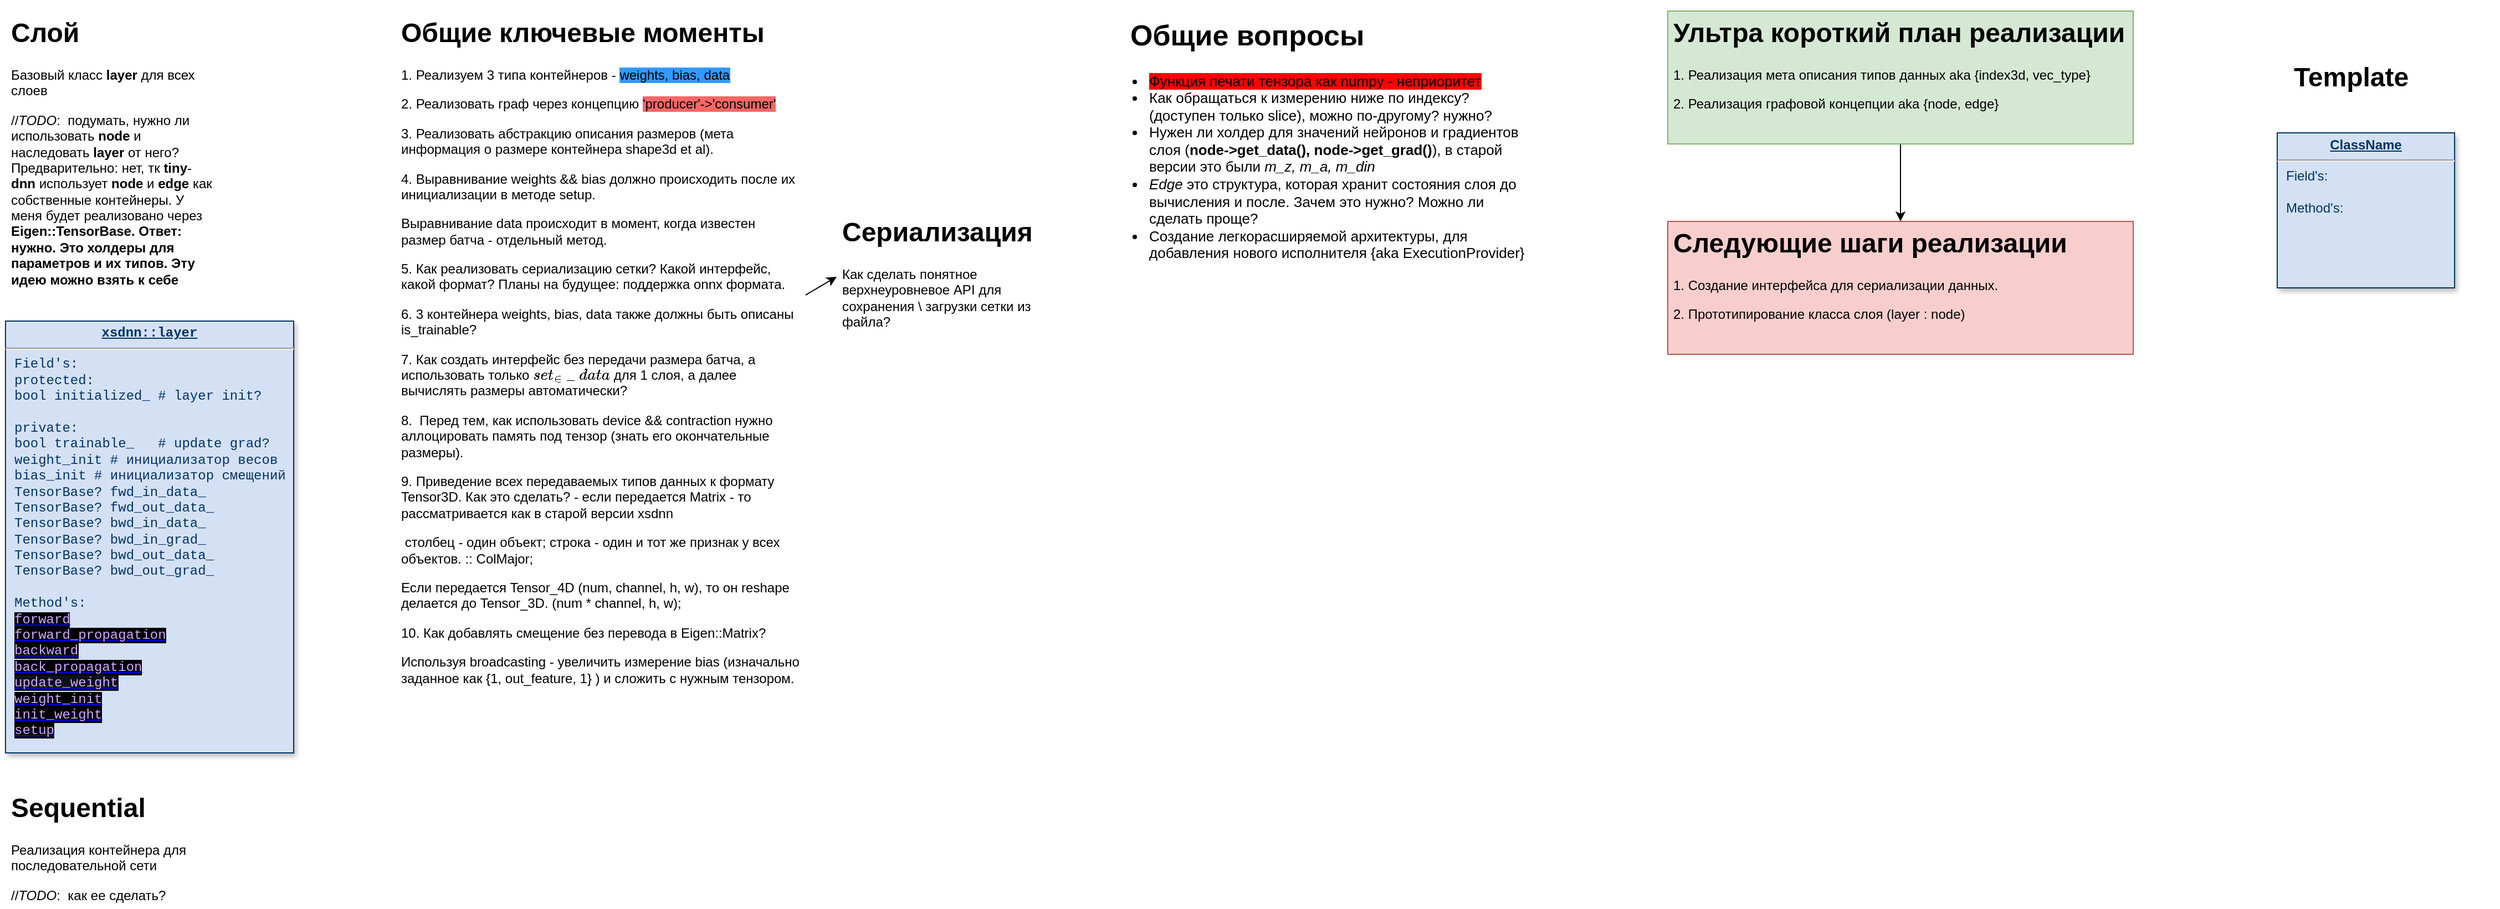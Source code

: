 <mxfile version="20.8.10" type="github" pages="10">
  <diagram name="xsdnn::main" id="efa7a0a1-bf9b-a30e-e6df-94a7791c09e9">
    <mxGraphModel dx="1312" dy="804" grid="1" gridSize="10" guides="1" tooltips="1" connect="1" arrows="1" fold="1" page="1" pageScale="1" pageWidth="2339" pageHeight="3300" background="none" math="0" shadow="0">
      <root>
        <mxCell id="0" />
        <mxCell id="1" parent="0" />
        <mxCell id="3jrJSmBCQ7t12A0o4Kmw-114" value="&lt;p style=&quot;margin: 0px; margin-top: 4px; text-align: center; text-decoration: underline;&quot;&gt;&lt;strong&gt;ClassName&lt;/strong&gt;&lt;/p&gt;&lt;hr&gt;&lt;p style=&quot;margin: 0px; margin-left: 8px;&quot;&gt;Field&#39;s:&lt;/p&gt;&lt;p style=&quot;margin: 0px; margin-left: 8px;&quot;&gt;&lt;br&gt;&lt;/p&gt;&lt;p style=&quot;margin: 0px; margin-left: 8px;&quot;&gt;Method&#39;s:&lt;/p&gt;" style="verticalAlign=top;align=left;overflow=fill;fontSize=12;fontFamily=Helvetica;html=1;strokeColor=#003366;shadow=1;fillColor=#D4E1F5;fontColor=#003366" parent="1" vertex="1">
          <mxGeometry x="2090" y="120" width="160" height="140" as="geometry" />
        </mxCell>
        <mxCell id="3jrJSmBCQ7t12A0o4Kmw-115" value="&lt;h1&gt;Слой&lt;/h1&gt;&lt;p&gt;Базовый класс &lt;b&gt;layer &lt;/b&gt;для всех слоев&lt;/p&gt;&lt;p&gt;&lt;span style=&quot;text-align: center;&quot;&gt;//&lt;i&gt;TODO&lt;/i&gt;:&amp;nbsp; подумать, нужно ли использовать &lt;b&gt;node&lt;/b&gt; и наследовать &lt;b&gt;layer&lt;/b&gt; от него? Предварительно: нет, тк &lt;b&gt;tiny&lt;/b&gt;-&lt;b&gt;dnn&lt;/b&gt; использует &lt;b&gt;node&lt;/b&gt; и &lt;b&gt;edge&lt;/b&gt; как собственные контейнеры. У меня будет реализовано через &lt;b&gt;Eigen::TensorBase. Ответ: нужно. Это холдеры для параметров и их типов. Эту идею можно взять к себе&lt;/b&gt;&lt;/span&gt;&lt;br&gt;&lt;/p&gt;&lt;p&gt;&lt;br&gt;&lt;/p&gt;" style="text;html=1;strokeColor=none;fillColor=none;spacing=5;spacingTop=-20;whiteSpace=wrap;overflow=hidden;rounded=0;" parent="1" vertex="1">
          <mxGeometry x="40" y="10" width="190" height="250" as="geometry" />
        </mxCell>
        <mxCell id="3jrJSmBCQ7t12A0o4Kmw-116" value="&lt;h1&gt;Template&lt;/h1&gt;" style="text;html=1;strokeColor=none;fillColor=none;spacing=5;spacingTop=-20;whiteSpace=wrap;overflow=hidden;rounded=0;" parent="1" vertex="1">
          <mxGeometry x="2100" y="50" width="190" height="50" as="geometry" />
        </mxCell>
        <mxCell id="3jrJSmBCQ7t12A0o4Kmw-117" value="&lt;p style=&quot;margin: 0px; margin-top: 4px; text-align: center; text-decoration: underline;&quot;&gt;&lt;b&gt;xsdnn::layer&lt;/b&gt;&lt;/p&gt;&lt;hr&gt;&lt;p style=&quot;margin: 0px; margin-left: 8px;&quot;&gt;Field&#39;s:&lt;/p&gt;&lt;p style=&quot;margin: 0px; margin-left: 8px;&quot;&gt;protected:&lt;/p&gt;&lt;p style=&quot;margin: 0px; margin-left: 8px;&quot;&gt;bool initialized_ # layer init?&lt;/p&gt;&lt;p style=&quot;margin: 0px; margin-left: 8px;&quot;&gt;&lt;br&gt;&lt;/p&gt;&lt;p style=&quot;margin: 0px; margin-left: 8px;&quot;&gt;private:&lt;/p&gt;&lt;p style=&quot;margin: 0px 0px 0px 8px;&quot;&gt;bool trainable_&amp;nbsp; &amp;nbsp;# update grad?&lt;/p&gt;&lt;p style=&quot;margin: 0px 0px 0px 8px;&quot;&gt;weight_init # инициализатор весов&lt;/p&gt;&lt;p style=&quot;margin: 0px 0px 0px 8px;&quot;&gt;bias_init # инициализатор смещений&lt;/p&gt;&lt;p style=&quot;margin: 0px; margin-left: 8px;&quot;&gt;TensorBase? fwd_in_data_&lt;/p&gt;&lt;p style=&quot;margin: 0px; margin-left: 8px;&quot;&gt;TensorBase? fwd_out_data_&lt;br&gt;&lt;/p&gt;&lt;p style=&quot;margin: 0px; margin-left: 8px;&quot;&gt;TensorBase? bwd_in_data_&lt;br&gt;&lt;/p&gt;&lt;p style=&quot;margin: 0px; margin-left: 8px;&quot;&gt;TensorBase? bwd_in_grad_&lt;br&gt;&lt;/p&gt;&lt;p style=&quot;margin: 0px; margin-left: 8px;&quot;&gt;TensorBase? bwd_out_data_&lt;br&gt;&lt;/p&gt;&lt;p style=&quot;margin: 0px; margin-left: 8px;&quot;&gt;TensorBase? bwd_out_grad_&lt;br&gt;&lt;/p&gt;&lt;p style=&quot;margin: 0px; margin-left: 8px;&quot;&gt;&lt;br&gt;&lt;/p&gt;&lt;p style=&quot;margin: 0px; margin-left: 8px;&quot;&gt;Method&#39;s:&lt;/p&gt;&lt;p style=&quot;margin: 0px; margin-left: 8px;&quot;&gt;&lt;a href=&quot;data:page/id,acLyr5f8MV2qwVlqdKkI&quot;&gt;&lt;font face=&quot;ui-monospace, SFMono-Regular, SF Mono, Menlo, Consolas, Liberation Mono, monospace&quot; color=&quot;#d2a8ff&quot; style=&quot;background-color: rgb(0, 0, 0);&quot;&gt;forward&lt;/font&gt;&lt;/a&gt;&lt;/p&gt;&lt;p style=&quot;margin: 0px; margin-left: 8px;&quot;&gt;&lt;a href=&quot;data:page/id,P51iXEZZl-BP7aw9WZGj&quot;&gt;&lt;font face=&quot;ui-monospace, SFMono-Regular, SF Mono, Menlo, Consolas, Liberation Mono, monospace&quot; color=&quot;#d2a8ff&quot; style=&quot;background-color: rgb(0, 0, 0);&quot;&gt;forward_propagation&lt;/font&gt;&lt;/a&gt;&lt;/p&gt;&lt;p style=&quot;margin: 0px; margin-left: 8px;&quot;&gt;&lt;a href=&quot;data:page/id,9vZ8QekkStvvB2-BGn0U&quot;&gt;&lt;font face=&quot;ui-monospace, SFMono-Regular, SF Mono, Menlo, Consolas, Liberation Mono, monospace&quot; color=&quot;#d2a8ff&quot; style=&quot;background-color: rgb(0, 0, 0);&quot;&gt;backward&lt;/font&gt;&lt;/a&gt;&lt;/p&gt;&lt;p style=&quot;margin: 0px; margin-left: 8px;&quot;&gt;&lt;a href=&quot;data:page/id,YzGOiIOgP3fO_uxTNOQc&quot;&gt;&lt;font face=&quot;ui-monospace, SFMono-Regular, SF Mono, Menlo, Consolas, Liberation Mono, monospace&quot; color=&quot;#d2a8ff&quot; style=&quot;background-color: rgb(0, 0, 0);&quot;&gt;back_propagation&lt;/font&gt;&lt;/a&gt;&lt;/p&gt;&lt;p style=&quot;margin: 0px; margin-left: 8px;&quot;&gt;&lt;span style=&quot;font-family: ui-monospace, SFMono-Regular, &amp;quot;SF Mono&amp;quot;, Menlo, Consolas, &amp;quot;Liberation Mono&amp;quot;, monospace; background-color: rgb(13, 17, 23);&quot;&gt;&lt;a style=&quot;&quot; href=&quot;data:page/id,1ntwXYWYcS74xLM6uAJB&quot;&gt;&lt;font color=&quot;#d2a8ff&quot;&gt;update_weight&lt;/font&gt;&lt;/a&gt;&lt;/span&gt;&lt;br&gt;&lt;/p&gt;&lt;p style=&quot;margin: 0px; margin-left: 8px;&quot;&gt;&lt;a style=&quot;background-color: rgb(0, 0, 0);&quot; href=&quot;data:page/id,imFPhnd7Cz6RNdqDAHEO&quot;&gt;&lt;font face=&quot;ui-monospace, SFMono-Regular, SF Mono, Menlo, Consolas, Liberation Mono, monospace&quot; color=&quot;#d2a8ff&quot;&gt;weight_init&lt;/font&gt;&lt;/a&gt;&lt;/p&gt;&lt;p style=&quot;margin: 0px; margin-left: 8px;&quot;&gt;&lt;a style=&quot;background-color: rgb(0, 0, 0);&quot; href=&quot;data:page/id,p6dzrHT5QFA6u9v4Chr_&quot;&gt;&lt;font color=&quot;#d2a8ff&quot;&gt;init_weight&lt;/font&gt;&lt;/a&gt;&lt;/p&gt;&lt;p style=&quot;margin: 0px; margin-left: 8px;&quot;&gt;&lt;a style=&quot;background-color: rgb(0, 0, 0);&quot; href=&quot;data:page/id,uzz6QVAgYd6YLyIYvyyA&quot;&gt;&lt;font color=&quot;#d2a8ff&quot;&gt;setup&lt;/font&gt;&lt;/a&gt;&lt;/p&gt;" style="verticalAlign=top;align=left;overflow=fill;fontSize=12;fontFamily=ui-monospace, SFMono-Regular, &quot;SF Mono&quot;, Menlo, Consolas, &quot;Liberation Mono&quot;, monospace;html=1;strokeColor=#003366;shadow=1;fillColor=#D4E1F5;fontColor=#003366" parent="1" vertex="1">
          <mxGeometry x="40" y="290" width="260" height="390" as="geometry" />
        </mxCell>
        <mxCell id="_2fx6bxfBk6hNO2VCk2_-2" value="&lt;h1&gt;Сериализация&lt;/h1&gt;&lt;p&gt;Как сделать понятное верхнеуровневое API для сохранения \ загрузки сетки из файла?&amp;nbsp;&lt;/p&gt;" style="text;html=1;strokeColor=none;fillColor=none;spacing=5;spacingTop=-20;whiteSpace=wrap;overflow=hidden;rounded=0;" parent="1" vertex="1">
          <mxGeometry x="790" y="190" width="190" height="120" as="geometry" />
        </mxCell>
        <mxCell id="FIbBD87SsG-cr0epnL6o-1" value="&lt;h1&gt;Общие вопросы&lt;/h1&gt;&lt;p&gt;&lt;br&gt;&lt;/p&gt;" style="text;html=1;strokeColor=none;fillColor=none;spacing=5;spacingTop=-20;whiteSpace=wrap;overflow=hidden;rounded=0;fontSize=13;" parent="1" vertex="1">
          <mxGeometry x="1050" y="10" width="270" height="120" as="geometry" />
        </mxCell>
        <mxCell id="FIbBD87SsG-cr0epnL6o-2" value="&lt;ul&gt;&lt;li&gt;&lt;span style=&quot;background-color: rgb(255, 0, 0);&quot;&gt;Функция печати тензора как numpy - неприоритет&lt;/span&gt;&lt;/li&gt;&lt;li&gt;Как обращаться к измерению ниже по индексу? (доступен только slice), можно по-другому? нужно?&amp;nbsp;&lt;/li&gt;&lt;li&gt;Нужен ли холдер для значений нейронов и градиентов слоя (&lt;b&gt;node-&amp;gt;get_data(), node-&amp;gt;get_grad()&lt;/b&gt;), в старой версии это были &lt;i&gt;m_z, m_a, m_din&lt;/i&gt;&lt;/li&gt;&lt;li&gt;&lt;i&gt;Edge &lt;/i&gt;это структура, которая хранит состояния слоя до вычисления и после. Зачем это нужно? Можно ли сделать проще?&lt;/li&gt;&lt;li&gt;Создание легкорасширяемой архитектуры, для добавления нового исполнителя {aka ExecutionProvider}&lt;/li&gt;&lt;/ul&gt;" style="text;strokeColor=none;fillColor=none;html=1;whiteSpace=wrap;verticalAlign=middle;overflow=hidden;fontSize=13;" parent="1" vertex="1">
          <mxGeometry x="1030" y="50" width="390" height="190" as="geometry" />
        </mxCell>
        <mxCell id="jkYTFeYgwC2KfP83L8r2-1" value="&lt;h1&gt;Sequential&lt;/h1&gt;&lt;p&gt;Реализация контейнера для&amp;nbsp; последовательной сети&lt;/p&gt;&lt;p&gt;&lt;span style=&quot;text-align: center;&quot;&gt;//&lt;i&gt;TODO&lt;/i&gt;:&amp;nbsp; как ее сделать?&lt;/span&gt;&lt;br&gt;&lt;/p&gt;&lt;p&gt;&lt;br&gt;&lt;/p&gt;" style="text;html=1;strokeColor=none;fillColor=none;spacing=5;spacingTop=-20;whiteSpace=wrap;overflow=hidden;rounded=0;" parent="1" vertex="1">
          <mxGeometry x="40" y="710" width="190" height="110" as="geometry" />
        </mxCell>
        <mxCell id="vlH5JGkJwxlnS23OrFSM-1" value="&lt;h1&gt;Общие ключевые моменты&lt;/h1&gt;&lt;p&gt;1. Реализуем 3 типа контейнеров - &lt;span style=&quot;background-color: rgb(51, 153, 255);&quot;&gt;weights, bias, data&lt;/span&gt;&lt;/p&gt;&lt;p&gt;2. Реализовать граф через концепцию &lt;span style=&quot;background-color: rgb(255, 102, 102);&quot;&gt;&#39;producer&#39;-&amp;gt;&#39;consumer&#39;&lt;/span&gt;&lt;/p&gt;&lt;p&gt;3. Реализовать абстракцию описания размеров (мета информация о размере контейнера shape3d et al).&amp;nbsp;&lt;/p&gt;&lt;p&gt;4. Выравнивание weights &amp;amp;&amp;amp; bias должно происходить после их инициализации в методе setup.&lt;/p&gt;&lt;p&gt;Выравнивание data происходит в момент, когда известен размер батча - отдельный метод.&lt;/p&gt;&lt;p&gt;5. Как реализовать сериализацию сетки? Какой интерфейс, какой формат? Планы на будущее: поддержка onnx формата.&lt;/p&gt;&lt;p&gt;6. 3 контейнера weights, bias, data также должны быть описаны is_trainable?&amp;nbsp;&lt;/p&gt;&lt;p&gt;7. Как создать интерфейс без передачи размера батча, а использовать только `set_in_data` для 1 слоя, а далее вычислять размеры автоматически?&lt;/p&gt;&lt;p&gt;8.&amp;nbsp; Перед тем, как использовать device &amp;amp;&amp;amp; contraction нужно аллоцировать память под тензор (знать его окончательные размеры).&lt;/p&gt;&lt;p&gt;9. Приведение всех передаваемых типов данных к формату Tensor3D. Как это сделать? - если передается Matrix - то рассматривается как в старой версии xsdnn&lt;/p&gt;&lt;p&gt;&amp;nbsp;столбец - один объект; строка - один и тот же признак у всех объектов. :: ColMajor;&lt;/p&gt;&lt;p&gt;Если передается Tensor_4D (num, channel, h, w), то он reshape делается до Tensor_3D. (num * channel, h, w);&lt;/p&gt;&lt;p&gt;10. Как добавлять смещение без перевода в Eigen::Matrix?&amp;nbsp;&lt;/p&gt;&lt;p&gt;Используя broadcasting - увеличить измерение bias (изначально заданное как {1, out_feature, 1} ) и сложить с нужным тензором.&amp;nbsp;&lt;/p&gt;" style="text;html=1;strokeColor=none;fillColor=none;spacing=5;spacingTop=-20;whiteSpace=wrap;overflow=hidden;rounded=0;" parent="1" vertex="1">
          <mxGeometry x="392" y="10" width="370" height="730" as="geometry" />
        </mxCell>
        <mxCell id="-aHUlDHQ0JRG_QK1f5Hc-2" value="" style="edgeStyle=orthogonalEdgeStyle;rounded=0;orthogonalLoop=1;jettySize=auto;html=1;" parent="1" source="vlH5JGkJwxlnS23OrFSM-2" target="-aHUlDHQ0JRG_QK1f5Hc-1" edge="1">
          <mxGeometry relative="1" as="geometry" />
        </mxCell>
        <mxCell id="vlH5JGkJwxlnS23OrFSM-2" value="&lt;h1&gt;Ультра короткий план реализации&lt;/h1&gt;&lt;p&gt;1. Реализация мета описания типов данных aka {index3d, vec_type}&lt;/p&gt;&lt;p&gt;2. Реализация графовой концепции aka {node, edge}&lt;/p&gt;" style="text;html=1;spacing=5;spacingTop=-20;whiteSpace=wrap;overflow=hidden;rounded=0;labelBackgroundColor=none;fillColor=#d5e8d4;strokeColor=#82b366;" parent="1" vertex="1">
          <mxGeometry x="1540" y="10" width="420" height="120" as="geometry" />
        </mxCell>
        <mxCell id="T77I6tmEs8zFwJfBUPsZ-1" value="" style="endArrow=classic;html=1;rounded=0;entryX=0;entryY=0.5;entryDx=0;entryDy=0;" parent="1" source="vlH5JGkJwxlnS23OrFSM-1" target="_2fx6bxfBk6hNO2VCk2_-2" edge="1">
          <mxGeometry width="50" height="50" relative="1" as="geometry">
            <mxPoint x="920" y="340" as="sourcePoint" />
            <mxPoint x="970" y="290" as="targetPoint" />
          </mxGeometry>
        </mxCell>
        <mxCell id="-aHUlDHQ0JRG_QK1f5Hc-1" value="&lt;h1&gt;Следующие шаги реализации&lt;/h1&gt;&lt;p&gt;1. Создание интерфейса для сериализации данных.&amp;nbsp;&lt;br&gt;&lt;/p&gt;&lt;p&gt;2. Прототипирование класса слоя (layer : node)&lt;/p&gt;" style="text;html=1;spacing=5;spacingTop=-20;whiteSpace=wrap;overflow=hidden;rounded=0;labelBackgroundColor=none;fillColor=#f8cecc;strokeColor=#b85450;" parent="1" vertex="1">
          <mxGeometry x="1540" y="200" width="420" height="120" as="geometry" />
        </mxCell>
      </root>
    </mxGraphModel>
  </diagram>
  <diagram id="acLyr5f8MV2qwVlqdKkI" name="layer::forward">
    <mxGraphModel dx="1312" dy="804" grid="1" gridSize="10" guides="1" tooltips="1" connect="1" arrows="1" fold="1" page="1" pageScale="1" pageWidth="583" pageHeight="827" math="0" shadow="0">
      <root>
        <mxCell id="0" />
        <mxCell id="1" parent="0" />
        <mxCell id="Bmp8aAYqUwf2WiW74yyu-1" value="&lt;font style=&quot;font-size: 17px;&quot;&gt;В tiny-dnn метод &lt;b&gt;forward&lt;/b&gt;() используются для создания контейнера, в который кладутся данные из кучи вычислительного графика -&amp;gt; они преобразуются в интерфейс слоя... Зачем это нужно? Хз&lt;/font&gt;" style="text;html=1;strokeColor=none;fillColor=none;align=left;verticalAlign=middle;whiteSpace=wrap;rounded=0;" parent="1" vertex="1">
          <mxGeometry x="3" width="580" height="90" as="geometry" />
        </mxCell>
        <mxCell id="Bmp8aAYqUwf2WiW74yyu-2" value="С большой доли вероятности данный метод мне не нужен, т.к &lt;b&gt;Eigen&lt;/b&gt; сам беспокоится об различных контейнерах.&lt;br&gt;&lt;br&gt;//&lt;b&gt;TODO&lt;/b&gt;: подумать про то, как организовать работу с несколькими измерениями TensorBase объектов. Предполагаемое решение - в методе forward() преобразовать данные к 4 мерному тензору. forward_propagation &amp;amp;&amp;amp; back_propagation будут работать только с 4 мерными тензорами, уменьшая размерность до нужного масштаба. Тогда появляется вопрос, как инициализировать слой?&amp;nbsp;&lt;br&gt;//&lt;b&gt;TODO&lt;/b&gt;: разработать логику аллоцирования памяти и преобразования входных данных в 4 мерный тензор и обратно.&lt;br&gt;//&lt;b&gt;THINK&lt;/b&gt;: можно ли в этом методе делать выравнивание? и подавать эти данные дальше для вычислений?&amp;nbsp;&lt;br&gt;&lt;span style=&quot;white-space: pre;&quot;&gt; &lt;/span&gt;Если данные выравнивать, они уже где то должны храниться до выравнивания. Где? Мб Edge-Node структуры?" style="text;html=1;strokeColor=none;fillColor=none;align=left;verticalAlign=middle;whiteSpace=wrap;rounded=0;fontSize=17;" parent="1" vertex="1">
          <mxGeometry x="2" y="100" width="580" height="340" as="geometry" />
        </mxCell>
        <mxCell id="uD0cILj6ARvdNZH_asx5-5" value="" style="endArrow=none;html=1;edgeStyle=orthogonalEdgeStyle;rounded=0;" parent="1" edge="1">
          <mxGeometry relative="1" as="geometry">
            <mxPoint x="280" y="610" as="sourcePoint" />
            <mxPoint x="280" y="730" as="targetPoint" />
          </mxGeometry>
        </mxCell>
        <mxCell id="uD0cILj6ARvdNZH_asx5-6" value="parent" style="edgeLabel;resizable=0;html=1;align=left;verticalAlign=bottom;fontSize=13;" parent="uD0cILj6ARvdNZH_asx5-5" connectable="0" vertex="1">
          <mxGeometry x="-1" relative="1" as="geometry">
            <mxPoint x="10" y="20" as="offset" />
          </mxGeometry>
        </mxCell>
        <mxCell id="uD0cILj6ARvdNZH_asx5-7" value="child" style="edgeLabel;resizable=0;html=1;align=right;verticalAlign=bottom;fontSize=14;" parent="uD0cILj6ARvdNZH_asx5-5" connectable="0" vertex="1">
          <mxGeometry x="1" relative="1" as="geometry">
            <mxPoint x="-10" as="offset" />
          </mxGeometry>
        </mxCell>
        <mxCell id="uD0cILj6ARvdNZH_asx5-9" value="&lt;p style=&quot;margin:0px;margin-top:4px;text-align:center;text-decoration:underline;&quot;&gt;&lt;b&gt;layer::forward&lt;/b&gt;&lt;/p&gt;&lt;p style=&quot;margin:0px;margin-left:8px;&quot;&gt;аллокация этих контейнеров происходит только один раз, при первом проходе сетки&lt;/p&gt;&lt;p style=&quot;margin:0px;margin-left:8px;&quot;&gt;&lt;span style=&quot;background-color: initial;&quot;&gt;fwd_in_data&amp;nbsp; &amp;nbsp;&lt;span style=&quot;&quot;&gt; &lt;/span&gt;= Tensor_4D().allocate()&amp;nbsp; &amp;nbsp;// создать необходимые измерения. см.&amp;nbsp;&lt;/span&gt;&lt;span style=&quot;background-color: rgb(43, 43, 43); color: rgb(169, 183, 198); font-family: &amp;quot;JetBrains Mono&amp;quot;, monospace;&quot;&gt;create_new_dim&lt;/span&gt;&lt;br&gt;&lt;/p&gt;&lt;p style=&quot;margin:0px;margin-left:8px;&quot;&gt;fwd_out_data&amp;nbsp; = Tensor_4D().allocate()&amp;nbsp; &amp;nbsp;// аналогично&lt;/p&gt;&lt;p style=&quot;margin:0px;margin-left:8px;&quot;&gt;alligned_fwd_in_data&amp;nbsp; &amp;nbsp;= AllignedTensor_4D(...)&amp;nbsp;&lt;/p&gt;&lt;p style=&quot;margin:0px;margin-left:8px;&quot;&gt;alligned_fwd_out_data = AllignedTensor_4D(...)&amp;nbsp;&lt;/p&gt;&lt;p style=&quot;margin:0px;margin-left:8px;&quot;&gt;&lt;br&gt;&lt;/p&gt;" style="verticalAlign=top;align=left;overflow=fill;fontSize=12;fontFamily=Helvetica;html=1;" parent="1" vertex="1">
          <mxGeometry y="470" width="580" height="100" as="geometry" />
        </mxCell>
      </root>
    </mxGraphModel>
  </diagram>
  <diagram id="P51iXEZZl-BP7aw9WZGj" name="layer::forward_propagation">
    <mxGraphModel dx="1312" dy="804" grid="1" gridSize="10" guides="1" tooltips="1" connect="1" arrows="1" fold="1" page="1" pageScale="1" pageWidth="583" pageHeight="827" math="0" shadow="0">
      <root>
        <mxCell id="0" />
        <mxCell id="1" parent="0" />
      </root>
    </mxGraphModel>
  </diagram>
  <diagram id="9vZ8QekkStvvB2-BGn0U" name="layer::backward">
    <mxGraphModel dx="1312" dy="804" grid="1" gridSize="10" guides="1" tooltips="1" connect="1" arrows="1" fold="1" page="1" pageScale="1" pageWidth="583" pageHeight="827" math="0" shadow="0">
      <root>
        <mxCell id="0" />
        <mxCell id="1" parent="0" />
      </root>
    </mxGraphModel>
  </diagram>
  <diagram id="YzGOiIOgP3fO_uxTNOQc" name="layer::back_propagation">
    <mxGraphModel dx="1312" dy="804" grid="1" gridSize="10" guides="1" tooltips="1" connect="1" arrows="1" fold="1" page="1" pageScale="1" pageWidth="583" pageHeight="827" math="0" shadow="0">
      <root>
        <mxCell id="0" />
        <mxCell id="1" parent="0" />
      </root>
    </mxGraphModel>
  </diagram>
  <diagram id="imFPhnd7Cz6RNdqDAHEO" name="layer::weight_init">
    <mxGraphModel dx="1312" dy="804" grid="1" gridSize="10" guides="1" tooltips="1" connect="1" arrows="1" fold="1" page="1" pageScale="1" pageWidth="583" pageHeight="827" math="0" shadow="0">
      <root>
        <mxCell id="0" />
        <mxCell id="1" parent="0" />
        <mxCell id="JN_ip96GImt4-f0A4xz0-1" value="&lt;h1&gt;Метод инициализации trainable W&amp;amp;B&lt;/h1&gt;" style="text;html=1;strokeColor=none;fillColor=none;spacing=5;spacingTop=-20;whiteSpace=wrap;overflow=hidden;rounded=0;" parent="1" vertex="1">
          <mxGeometry y="10" width="580" height="50" as="geometry" />
        </mxCell>
      </root>
    </mxGraphModel>
  </diagram>
  <diagram id="1ntwXYWYcS74xLM6uAJB" name="layer::update_weight">
    <mxGraphModel dx="1312" dy="804" grid="1" gridSize="10" guides="1" tooltips="1" connect="1" arrows="1" fold="1" page="1" pageScale="1" pageWidth="583" pageHeight="827" math="0" shadow="0">
      <root>
        <mxCell id="0" />
        <mxCell id="1" parent="0" />
      </root>
    </mxGraphModel>
  </diagram>
  <diagram id="p6dzrHT5QFA6u9v4Chr_" name="layer::init_weight">
    <mxGraphModel dx="1312" dy="804" grid="1" gridSize="10" guides="1" tooltips="1" connect="1" arrows="1" fold="1" page="1" pageScale="1" pageWidth="583" pageHeight="827" math="0" shadow="0">
      <root>
        <mxCell id="0" />
        <mxCell id="1" parent="0" />
      </root>
    </mxGraphModel>
  </diagram>
  <diagram id="uzz6QVAgYd6YLyIYvyyA" name="layer::setup">
    <mxGraphModel dx="1312" dy="804" grid="1" gridSize="10" guides="1" tooltips="1" connect="1" arrows="1" fold="1" page="1" pageScale="1" pageWidth="583" pageHeight="827" math="0" shadow="0">
      <root>
        <mxCell id="0" />
        <mxCell id="1" parent="0" />
        <mxCell id="TAu-FBMdEZbMYaXYSiBB-1" value="&lt;h1&gt;Ключевой метод для аллокации всех контейнеров&lt;/h1&gt;" style="text;html=1;align=center;verticalAlign=middle;resizable=0;points=[];autosize=1;strokeColor=none;fillColor=none;" parent="1" vertex="1">
          <mxGeometry x="270" y="30" width="630" height="70" as="geometry" />
        </mxCell>
        <mxCell id="7N-nF8bvZyM1MKo4GqTC-1" value="&lt;h3&gt;Общая концепция метода:&lt;/h3&gt;&lt;div&gt;1. Проверка, что можем сделать connection соединения &#39;producer&#39;-&amp;gt;&#39;consumer&#39;&lt;/div&gt;&lt;div&gt;2. Аллокация &#39;consumer&#39; контейнеров - fwd_out_, bwd_out контейнеров :: условно&lt;/div&gt;&lt;div&gt;3. Аллокация и инициализация weights &amp;amp;&amp;amp; bias, если они еще не инициализированы или их необходимо сбросить.&lt;/div&gt;" style="text;html=1;strokeColor=none;fillColor=none;align=left;verticalAlign=top;whiteSpace=wrap;rounded=0;" parent="1" vertex="1">
          <mxGeometry x="10" y="120" width="570" height="210" as="geometry" />
        </mxCell>
        <mxCell id="jQYCyNbgpwOg8DW3xvRe-4" value="" style="ellipse;html=1;shape=startState;fillColor=#000000;strokeColor=#ff0000;" parent="1" vertex="1">
          <mxGeometry x="785" y="140" width="30" height="30" as="geometry" />
        </mxCell>
        <mxCell id="jQYCyNbgpwOg8DW3xvRe-5" value="" style="edgeStyle=orthogonalEdgeStyle;html=1;verticalAlign=bottom;endArrow=open;endSize=8;strokeColor=#ff0000;rounded=0;entryX=0.5;entryY=0;entryDx=0;entryDy=0;" parent="1" source="jQYCyNbgpwOg8DW3xvRe-4" target="jQYCyNbgpwOg8DW3xvRe-7" edge="1">
          <mxGeometry relative="1" as="geometry">
            <mxPoint x="875" y="200" as="targetPoint" />
          </mxGeometry>
        </mxCell>
        <mxCell id="jQYCyNbgpwOg8DW3xvRe-7" value="check_size of in_shape vec &amp;amp;&amp;amp; out_shape vec" style="rhombus;whiteSpace=wrap;html=1;fillColor=#ffffc0;strokeColor=#ff0000;" parent="1" vertex="1">
          <mxGeometry x="700" y="240" width="200" height="130" as="geometry" />
        </mxCell>
        <mxCell id="jQYCyNbgpwOg8DW3xvRe-8" value="no" style="edgeStyle=orthogonalEdgeStyle;html=1;align=left;verticalAlign=bottom;endArrow=open;endSize=8;strokeColor=#ff0000;rounded=0;" parent="1" source="jQYCyNbgpwOg8DW3xvRe-7" edge="1">
          <mxGeometry x="-1" relative="1" as="geometry">
            <mxPoint x="960" y="305" as="targetPoint" />
          </mxGeometry>
        </mxCell>
        <mxCell id="jQYCyNbgpwOg8DW3xvRe-9" value="yes" style="edgeStyle=orthogonalEdgeStyle;html=1;align=left;verticalAlign=top;endArrow=open;endSize=8;strokeColor=#ff0000;rounded=0;" parent="1" source="jQYCyNbgpwOg8DW3xvRe-7" edge="1">
          <mxGeometry x="-1" relative="1" as="geometry">
            <mxPoint x="800" y="480" as="targetPoint" />
          </mxGeometry>
        </mxCell>
        <mxCell id="jQYCyNbgpwOg8DW3xvRe-10" value="" style="ellipse;html=1;shape=endState;fillColor=#000000;strokeColor=#ff0000;" parent="1" vertex="1">
          <mxGeometry x="960" y="290" width="30" height="30" as="geometry" />
        </mxCell>
        <mxCell id="jQYCyNbgpwOg8DW3xvRe-17" value="" style="edgeStyle=orthogonalEdgeStyle;rounded=0;orthogonalLoop=1;jettySize=auto;html=1;" parent="1" source="jQYCyNbgpwOg8DW3xvRe-11" target="jQYCyNbgpwOg8DW3xvRe-12" edge="1">
          <mxGeometry relative="1" as="geometry" />
        </mxCell>
        <mxCell id="jQYCyNbgpwOg8DW3xvRe-11" value="Аллокация через ith_node_out() consumer контейнеров" style="rounded=0;whiteSpace=wrap;html=1;" parent="1" vertex="1">
          <mxGeometry x="685" y="480" width="230" height="60" as="geometry" />
        </mxCell>
        <mxCell id="jQYCyNbgpwOg8DW3xvRe-12" value="need init w&amp;amp;b?" style="rhombus;whiteSpace=wrap;html=1;fillColor=#ffffc0;strokeColor=#ff0000;" parent="1" vertex="1">
          <mxGeometry x="725" y="590" width="150" height="80" as="geometry" />
        </mxCell>
        <mxCell id="jQYCyNbgpwOg8DW3xvRe-13" value="no" style="edgeStyle=orthogonalEdgeStyle;html=1;align=left;verticalAlign=bottom;endArrow=open;endSize=8;strokeColor=#ff0000;rounded=0;" parent="1" source="jQYCyNbgpwOg8DW3xvRe-12" edge="1">
          <mxGeometry x="-1" relative="1" as="geometry">
            <mxPoint x="960" y="630" as="targetPoint" />
          </mxGeometry>
        </mxCell>
        <mxCell id="jQYCyNbgpwOg8DW3xvRe-14" value="yes" style="edgeStyle=orthogonalEdgeStyle;html=1;align=left;verticalAlign=top;endArrow=open;endSize=8;strokeColor=#ff0000;rounded=0;entryX=0.5;entryY=0;entryDx=0;entryDy=0;" parent="1" source="jQYCyNbgpwOg8DW3xvRe-12" target="jQYCyNbgpwOg8DW3xvRe-18" edge="1">
          <mxGeometry x="-1" relative="1" as="geometry">
            <mxPoint x="800" y="730" as="targetPoint" />
          </mxGeometry>
        </mxCell>
        <mxCell id="jQYCyNbgpwOg8DW3xvRe-16" value="" style="ellipse;html=1;shape=endState;fillColor=#000000;strokeColor=#ff0000;" parent="1" vertex="1">
          <mxGeometry x="960" y="615" width="30" height="30" as="geometry" />
        </mxCell>
        <mxCell id="jQYCyNbgpwOg8DW3xvRe-21" value="" style="edgeStyle=orthogonalEdgeStyle;rounded=0;orthogonalLoop=1;jettySize=auto;html=1;" parent="1" source="jQYCyNbgpwOg8DW3xvRe-18" target="jQYCyNbgpwOg8DW3xvRe-19" edge="1">
          <mxGeometry relative="1" as="geometry" />
        </mxCell>
        <mxCell id="jQYCyNbgpwOg8DW3xvRe-18" value="&lt;a href=&quot;data:page/id,imFPhnd7Cz6RNdqDAHEO&quot;&gt;Аллокация и инициализация w&amp;amp;b&lt;/a&gt;" style="rounded=0;whiteSpace=wrap;html=1;" parent="1" vertex="1">
          <mxGeometry x="685" y="710" width="230" height="60" as="geometry" />
        </mxCell>
        <mxCell id="jQYCyNbgpwOg8DW3xvRe-19" value="" style="ellipse;html=1;shape=endState;fillColor=#000000;strokeColor=#ff0000;" parent="1" vertex="1">
          <mxGeometry x="785" y="797" width="30" height="30" as="geometry" />
        </mxCell>
      </root>
    </mxGraphModel>
  </diagram>
  <diagram id="WnbfVUyJ56-XTK0HdZ6o" name="serial::interface">
    <mxGraphModel dx="1312" dy="804" grid="1" gridSize="10" guides="1" tooltips="1" connect="1" arrows="1" fold="1" page="1" pageScale="1" pageWidth="583" pageHeight="827" math="0" shadow="0">
      <root>
        <mxCell id="0" />
        <mxCell id="1" parent="0" />
        <mxCell id="jVqgmW2yrg8SBwkRNUJC-1" value="&lt;h1&gt;Идея и интерфейс сериализации&lt;/h1&gt;&lt;p&gt;&lt;br&gt;&lt;/p&gt;" style="text;html=1;strokeColor=none;fillColor=none;spacing=5;spacingTop=-20;whiteSpace=wrap;overflow=hidden;rounded=0;align=center;" parent="1" vertex="1">
          <mxGeometry y="20" width="1160" height="40" as="geometry" />
        </mxCell>
        <mxCell id="jVqgmW2yrg8SBwkRNUJC-3" value="Необходимо реализовать сохранение и загрузку сети из файла.&amp;nbsp;&lt;br&gt;&lt;br&gt;Вопросы:&lt;br&gt;&lt;ol&gt;&lt;li&gt;В каком формате должна храниться обученная модель? Ответ: создать кастомный формат или использовать идею из xsdnn_old?&lt;/li&gt;&lt;li&gt;Как будет описан граф сети? Ответ: в виде JSON файла.&lt;/li&gt;&lt;/ol&gt;&lt;div&gt;&lt;span style=&quot;white-space: pre;&quot;&gt; &lt;/span&gt;В JSON обязательно хранить:&lt;br&gt;&lt;/div&gt;&lt;div&gt;&lt;ul&gt;&lt;li&gt;Пользовательское название (архитектуру) сети&lt;/li&gt;&lt;li&gt;Кол-во слоев (в том числе активации, которые хранятся просто как факт того, что они там есть)&lt;/li&gt;&lt;li&gt;Каждый слой должен содержать meta информацию о себе - размеры weights &amp;amp; bias, например.&amp;nbsp;&lt;/li&gt;&lt;/ul&gt;&lt;/div&gt;" style="text;html=1;strokeColor=none;fillColor=none;align=left;verticalAlign=middle;whiteSpace=wrap;rounded=0;" parent="1" vertex="1">
          <mxGeometry y="80" width="1160" height="280" as="geometry" />
        </mxCell>
        <mxCell id="jVqgmW2yrg8SBwkRNUJC-4" value="&lt;h1&gt;Ванильное представление сериализации&lt;/h1&gt;" style="text;html=1;strokeColor=none;fillColor=none;spacing=5;spacingTop=-20;whiteSpace=wrap;overflow=hidden;rounded=0;align=center;" parent="1" vertex="1">
          <mxGeometry y="430" width="1160" height="40" as="geometry" />
        </mxCell>
        <mxCell id="jVqgmW2yrg8SBwkRNUJC-20" value="&lt;p style=&quot;margin:0px;margin-top:4px;text-align:center;&quot;&gt;&lt;i&gt;&amp;lt;template &amp;lt;spec&amp;gt;&amp;gt;&lt;/i&gt;&lt;br&gt;&lt;b&gt;struct save-load&lt;/b&gt;&lt;/p&gt;&lt;hr size=&quot;1&quot;&gt;&lt;p style=&quot;margin:0px;margin-left:4px;&quot;&gt;+ field1: Type&lt;br&gt;+ field2: Type&lt;/p&gt;&lt;p style=&quot;margin:0px;margin-left:4px;&quot;&gt;&lt;br&gt;&lt;/p&gt;&lt;hr size=&quot;1&quot;&gt;&lt;p style=&quot;margin:0px;margin-left:4px;&quot;&gt;+ cerial_meta(json-node, node-index, param-holder): void&lt;br&gt;+ cerial_wb(in_shape): void&lt;/p&gt;&lt;p style=&quot;margin:0px;margin-left:4px;&quot;&gt;&lt;br&gt;&lt;/p&gt;&lt;p style=&quot;margin:0px;margin-left:4px;&quot;&gt;+ decerial_wb(json-node, in_shape, cerial_vec, param-holder): void&lt;/p&gt;" style="verticalAlign=top;align=left;overflow=fill;fontSize=12;fontFamily=Helvetica;html=1;" parent="1" vertex="1">
          <mxGeometry x="40" y="520" width="370" height="190" as="geometry" />
        </mxCell>
        <mxCell id="jVqgmW2yrg8SBwkRNUJC-21" value="" style="shape=singleArrow;whiteSpace=wrap;html=1;arrowWidth=0.4;arrowSize=0.4;align=left;verticalAlign=top;fillColor=rgb(255, 255, 255);" parent="1" vertex="1">
          <mxGeometry x="460" y="585" width="80" height="60" as="geometry" />
        </mxCell>
        <mxCell id="jVqgmW2yrg8SBwkRNUJC-23" value="&lt;span style=&quot;background-color: rgb(255, 255, 255);&quot;&gt;&lt;b&gt;&lt;font style=&quot;font-size: 14px;&quot;&gt;cerial_meta&lt;/font&gt;&lt;/b&gt;&lt;/span&gt;" style="shape=umlFrame;whiteSpace=wrap;html=1;width=160;height=40;boundedLbl=1;verticalAlign=middle;align=left;spacingLeft=5;" parent="1" vertex="1">
          <mxGeometry x="590" y="520" width="340" height="190" as="geometry" />
        </mxCell>
        <mxCell id="jVqgmW2yrg8SBwkRNUJC-25" value="writing_to_json a.k.a.&amp;nbsp;&lt;br&gt;{fill_meta_info}" style="shape=parallelogram;perimeter=parallelogramPerimeter;whiteSpace=wrap;html=1;fixedSize=1;labelBackgroundColor=#FFFFFF;fontSize=14;" parent="1" vertex="1">
          <mxGeometry x="670" y="605" width="180" height="40" as="geometry" />
        </mxCell>
        <mxCell id="jVqgmW2yrg8SBwkRNUJC-26" value="&lt;span style=&quot;background-color: rgb(255, 255, 255);&quot;&gt;&lt;b&gt;&lt;font style=&quot;font-size: 14px;&quot;&gt;cerial_wb&lt;/font&gt;&lt;/b&gt;&lt;/span&gt;" style="shape=umlFrame;whiteSpace=wrap;html=1;width=160;height=40;boundedLbl=1;verticalAlign=middle;align=left;spacingLeft=5;" parent="1" vertex="1">
          <mxGeometry x="1030" y="520" width="400" height="190" as="geometry" />
        </mxCell>
        <mxCell id="jVqgmW2yrg8SBwkRNUJC-32" value="" style="edgeStyle=orthogonalEdgeStyle;rounded=0;orthogonalLoop=1;jettySize=auto;html=1;fontSize=14;" parent="1" source="jVqgmW2yrg8SBwkRNUJC-28" target="jVqgmW2yrg8SBwkRNUJC-31" edge="1">
          <mxGeometry relative="1" as="geometry" />
        </mxCell>
        <mxCell id="jVqgmW2yrg8SBwkRNUJC-28" value="trainable?" style="rhombus;whiteSpace=wrap;html=1;fillColor=#ffffc0;strokeColor=#ff0000;labelBackgroundColor=#FFFFFF;fontSize=14;" parent="1" vertex="1">
          <mxGeometry x="1040" y="565" width="100" height="55" as="geometry" />
        </mxCell>
        <mxCell id="jVqgmW2yrg8SBwkRNUJC-30" value="y" style="edgeStyle=orthogonalEdgeStyle;html=1;align=left;verticalAlign=top;endArrow=open;endSize=8;strokeColor=#ff0000;rounded=0;fontSize=14;" parent="1" source="jVqgmW2yrg8SBwkRNUJC-28" edge="1">
          <mxGeometry x="-1" relative="1" as="geometry">
            <mxPoint x="1090" y="640" as="targetPoint" />
          </mxGeometry>
        </mxCell>
        <mxCell id="jVqgmW2yrg8SBwkRNUJC-31" value="" style="ellipse;html=1;shape=endState;fillColor=#000000;strokeColor=#ff0000;labelBackgroundColor=#FFFFFF;fontSize=14;" parent="1" vertex="1">
          <mxGeometry x="1180" y="578" width="30" height="30" as="geometry" />
        </mxCell>
        <mxCell id="jVqgmW2yrg8SBwkRNUJC-35" value="" style="edgeStyle=orthogonalEdgeStyle;rounded=0;orthogonalLoop=1;jettySize=auto;html=1;fontSize=14;" parent="1" source="jVqgmW2yrg8SBwkRNUJC-33" target="jVqgmW2yrg8SBwkRNUJC-34" edge="1">
          <mxGeometry relative="1" as="geometry" />
        </mxCell>
        <mxCell id="jVqgmW2yrg8SBwkRNUJC-33" value="copy data to 1-d vector" style="shape=parallelogram;perimeter=parallelogramPerimeter;whiteSpace=wrap;html=1;fixedSize=1;labelBackgroundColor=#FFFFFF;fontSize=14;" parent="1" vertex="1">
          <mxGeometry x="1030" y="640" width="180" height="60" as="geometry" />
        </mxCell>
        <mxCell id="jVqgmW2yrg8SBwkRNUJC-34" value="call io::cerial_vec()" style="shape=parallelogram;perimeter=parallelogramPerimeter;whiteSpace=wrap;html=1;fixedSize=1;labelBackgroundColor=#FFFFFF;fontSize=14;fillColor=rgb(255, 255, 255);" parent="1" vertex="1">
          <mxGeometry x="1240" y="640" width="180" height="60" as="geometry" />
        </mxCell>
        <mxCell id="jVqgmW2yrg8SBwkRNUJC-36" value="" style="shape=singleArrow;whiteSpace=wrap;html=1;arrowWidth=0.4;arrowSize=0.4;align=left;verticalAlign=top;fillColor=rgb(255, 255, 255);rotation=90;" parent="1" vertex="1">
          <mxGeometry x="160" y="750" width="80" height="60" as="geometry" />
        </mxCell>
        <mxCell id="jVqgmW2yrg8SBwkRNUJC-37" value="&lt;span style=&quot;background-color: rgb(255, 255, 255);&quot;&gt;&lt;b&gt;&lt;font style=&quot;font-size: 14px;&quot;&gt;decerial_wb&lt;/font&gt;&lt;/b&gt;&lt;/span&gt;" style="shape=umlFrame;whiteSpace=wrap;html=1;width=160;height=40;boundedLbl=1;verticalAlign=middle;align=left;spacingLeft=5;" parent="1" vertex="1">
          <mxGeometry x="40" y="880" width="340" height="310" as="geometry" />
        </mxCell>
        <mxCell id="jVqgmW2yrg8SBwkRNUJC-38" value="На вход подается json-noda, контейнер входных концептов, холдер для параметров и прочитанный из бинарного файла вектор весов и смещений&amp;nbsp;" style="text;html=1;strokeColor=none;fillColor=none;align=center;verticalAlign=middle;whiteSpace=wrap;rounded=0;labelBackgroundColor=#FFFFFF;fontSize=14;" parent="1" vertex="1">
          <mxGeometry x="40" y="940" width="340" height="30" as="geometry" />
        </mxCell>
        <mxCell id="jVqgmW2yrg8SBwkRNUJC-39" value="trainable?" style="rhombus;whiteSpace=wrap;html=1;fillColor=#ffffc0;strokeColor=#ff0000;labelBackgroundColor=#FFFFFF;fontSize=14;" parent="1" vertex="1">
          <mxGeometry x="40" y="1000" width="130" height="60" as="geometry" />
        </mxCell>
        <mxCell id="jVqgmW2yrg8SBwkRNUJC-40" value="no" style="edgeStyle=orthogonalEdgeStyle;html=1;align=left;verticalAlign=bottom;endArrow=open;endSize=8;strokeColor=#ff0000;rounded=0;fontSize=14;" parent="1" source="jVqgmW2yrg8SBwkRNUJC-39" edge="1">
          <mxGeometry x="-1" relative="1" as="geometry">
            <mxPoint x="230" y="1030" as="targetPoint" />
          </mxGeometry>
        </mxCell>
        <mxCell id="jVqgmW2yrg8SBwkRNUJC-41" value="yes" style="edgeStyle=orthogonalEdgeStyle;html=1;align=left;verticalAlign=top;endArrow=open;endSize=8;strokeColor=#ff0000;rounded=0;fontSize=14;" parent="1" source="jVqgmW2yrg8SBwkRNUJC-39" edge="1">
          <mxGeometry x="-1" relative="1" as="geometry">
            <mxPoint x="105" y="1080" as="targetPoint" />
          </mxGeometry>
        </mxCell>
        <mxCell id="jVqgmW2yrg8SBwkRNUJC-42" value="" style="ellipse;html=1;shape=endState;fillColor=#000000;strokeColor=#ff0000;labelBackgroundColor=#FFFFFF;fontSize=14;" parent="1" vertex="1">
          <mxGeometry x="230" y="1015" width="30" height="30" as="geometry" />
        </mxCell>
        <mxCell id="jVqgmW2yrg8SBwkRNUJC-43" value="Установить значения как необходимо" style="shape=parallelogram;perimeter=parallelogramPerimeter;whiteSpace=wrap;html=1;fixedSize=1;labelBackgroundColor=#FFFFFF;fontSize=14;" parent="1" vertex="1">
          <mxGeometry x="40" y="1080" width="300" height="60" as="geometry" />
        </mxCell>
      </root>
    </mxGraphModel>
  </diagram>
</mxfile>
